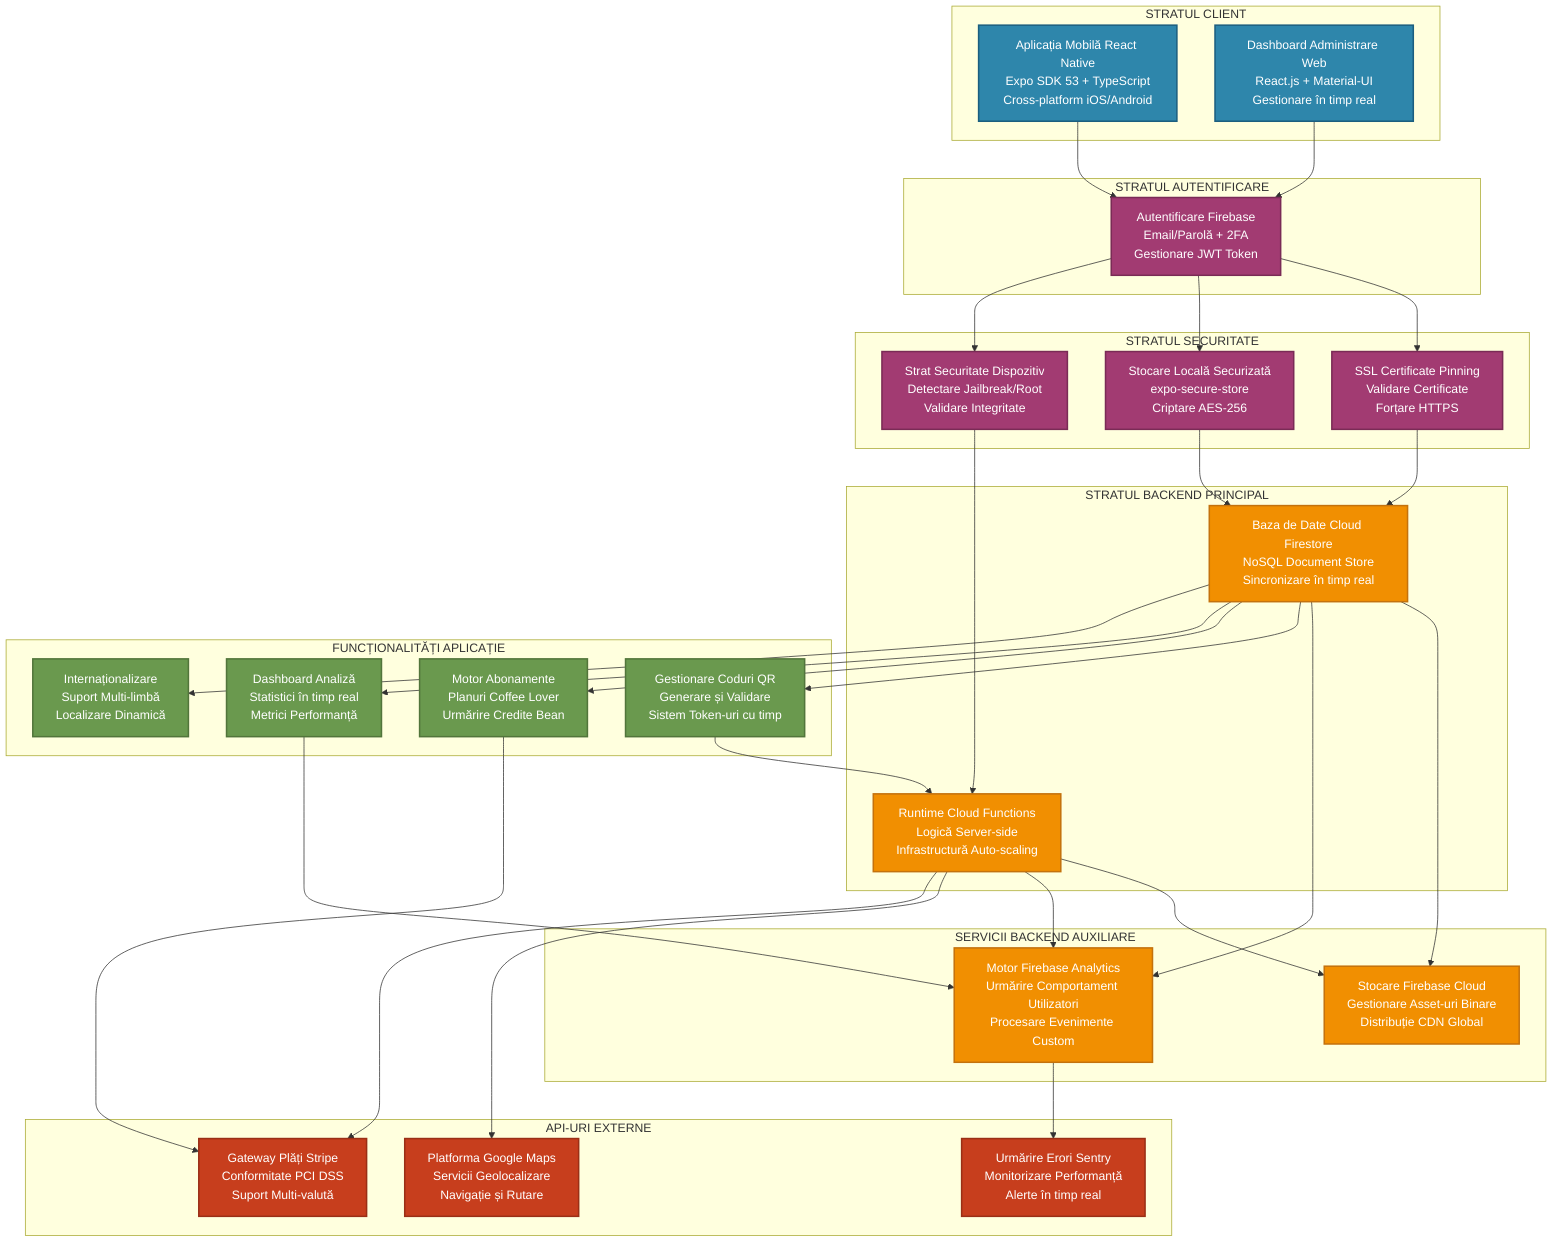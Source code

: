 graph TD
    subgraph "STRATUL CLIENT"
        A["Aplicația Mobilă React Native<br/>Expo SDK 53 + TypeScript<br/>Cross-platform iOS/Android"]
        B["Dashboard Administrare Web<br/>React.js + Material-UI<br/>Gestionare în timp real"]
    end
    
    subgraph "STRATUL AUTENTIFICARE"
        C["Autentificare Firebase<br/>Email/Parolă + 2FA<br/>Gestionare JWT Token"]
    end
    
    subgraph "STRATUL SECURITATE"
        D["SSL Certificate Pinning<br/>Validare Certificate<br/>Forțare HTTPS"]
        E["Stocare Locală Securizată<br/>expo-secure-store<br/>Criptare AES-256"]
        F["Strat Securitate Dispozitiv<br/>Detectare Jailbreak/Root<br/>Validare Integritate"]
    end
    
    subgraph "STRATUL BACKEND PRINCIPAL"
        G["Baza de Date Cloud Firestore<br/>NoSQL Document Store<br/>Sincronizare în timp real"]
        H["Runtime Cloud Functions<br/>Logică Server-side<br/>Infrastructură Auto-scaling"]
    end
    
    subgraph "SERVICII BACKEND AUXILIARE"
        I["Stocare Firebase Cloud<br/>Gestionare Asset-uri Binare<br/>Distribuție CDN Global"]
        J["Motor Firebase Analytics<br/>Urmărire Comportament Utilizatori<br/>Procesare Evenimente Custom"]
    end
    
    subgraph "API-URI EXTERNE"
        K["Platforma Google Maps<br/>Servicii Geolocalizare<br/>Navigație și Rutare"]
        L["Gateway Plăți Stripe<br/>Conformitate PCI DSS<br/>Suport Multi-valută"]
        M["Urmărire Erori Sentry<br/>Monitorizare Performanță<br/>Alerte în timp real"]
    end
    
    subgraph "FUNCȚIONALITĂȚI APLICAȚIE"
        N["Gestionare Coduri QR<br/>Generare și Validare<br/>Sistem Token-uri cu timp"]
        O["Motor Abonamente<br/>Planuri Coffee Lover<br/>Urmărire Credite Bean"]
        P["Dashboard Analiză<br/>Statistici în timp real<br/>Metrici Performanță"]
        Q["Internaționalizare<br/>Suport Multi-limbă<br/>Localizare Dinamică"]
    end
    
    %% Fluxul Principal Arhitectural
    A --> C
    B --> C
    C --> D
    C --> E
    C --> F
    
    %% Securitate către Backend
    D --> G
    E --> G
    F --> H
    
    %% Backend Principal către Auxiliare
    G --> I
    H --> I
    G --> J
    H --> J
    
    %% Conexiuni către API Externe
    H --> K
    H --> L
    J --> M
    
    %% Funcționalități Aplicație
    G --> N
    G --> O
    G --> P
    G --> Q
    
    %% Integrări Specifice
    N --> H
    O --> L
    P --> J
    
    %% Professional Styling
    classDef clientStyle fill:#2E86AB,stroke:#1B5E7F,stroke-width:2px,color:#ffffff
    classDef securityStyle fill:#A23B72,stroke:#7A2B56,stroke-width:2px,color:#ffffff
    classDef backendStyle fill:#F18F01,stroke:#C4720D,stroke-width:2px,color:#ffffff
    classDef externalStyle fill:#C73E1D,stroke:#9A2F16,stroke-width:2px,color:#ffffff
    classDef coreStyle fill:#6A994E,stroke:#52753B,stroke-width:2px,color:#ffffff
    
    class A,B clientStyle
    class C,D,E,F securityStyle
    class G,H,I,J backendStyle
    class K,L,M externalStyle
    class N,O,P,Q coreStyle